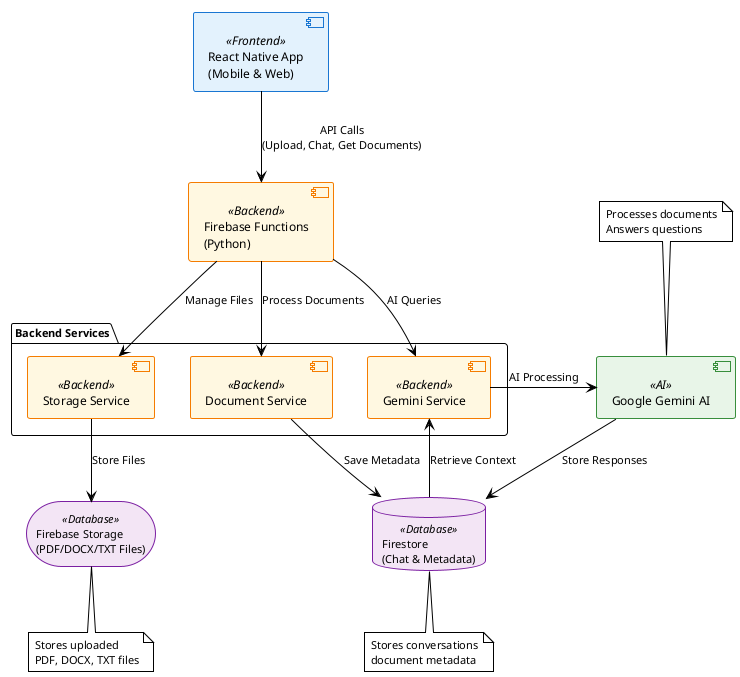@startuml chatbot-architecture
!theme plain
skinparam backgroundColor white
skinparam defaultFontName Arial
skinparam defaultFontSize 11
skinparam componentFontSize 12

' Define clean colors with good contrast
skinparam component {
    BackgroundColor<<Frontend>> #E3F2FD
    BorderColor<<Frontend>> #1976D2
    FontColor<<Frontend>> #000000
    
    BackgroundColor<<Backend>> #FFF8E1
    BorderColor<<Backend>> #F57C00
    FontColor<<Backend>> #000000
    
    BackgroundColor<<AI>> #E8F5E8
    BorderColor<<AI>> #388E3C
    FontColor<<AI>> #000000
    
    BackgroundColor<<Database>> #F3E5F5
    BorderColor<<Database>> #7B1FA2
    FontColor<<Database>> #000000
}

skinparam database {
    BackgroundColor #F3E5F5
    BorderColor #7B1FA2
    FontColor #000000
}

skinparam storage {
    BackgroundColor #F3E5F5
    BorderColor #7B1FA2
    FontColor #000000
}

' Main Components
component "React Native App\n(Mobile & Web)" as frontend <<Frontend>>
component "Firebase Functions\n(Python)" as functions <<Backend>>
component "Google Gemini AI" as gemini <<AI>>

database "Firestore\n(Chat & Metadata)" as firestore <<Database>>
storage "Firebase Storage\n(PDF/DOCX/TXT Files)" as storage <<Database>>

' Key Services
package "Backend Services" {
    component "Document Service" as docservice <<Backend>>
    component "Storage Service" as storageservice <<Backend>>
    component "Gemini Service" as geminiservice <<Backend>>
}

' User Flow
frontend --> functions : API Calls\n(Upload, Chat, Get Documents)
functions --> docservice : Process Documents
functions --> storageservice : Manage Files
functions --> geminiservice : AI Queries

' Data Flow
docservice --> firestore : Save Metadata
storageservice --> storage : Store Files
geminiservice --> gemini : AI Processing

' AI Processing
gemini --> firestore : Store Responses
firestore --> geminiservice : Retrieve Context

' Simple notes
note top of gemini : Processes documents\nAnswers questions
note bottom of firestore : Stores conversations\ndocument metadata
note bottom of storage : Stores uploaded\nPDF, DOCX, TXT files

@enduml
